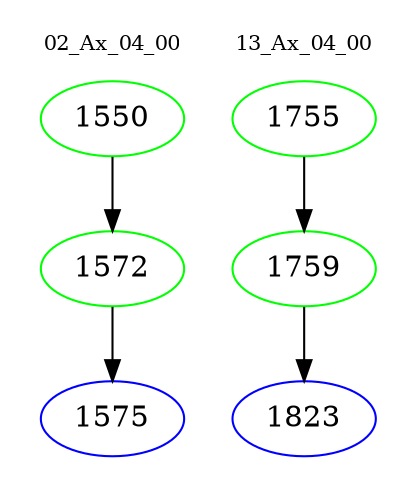 digraph{
subgraph cluster_0 {
color = white
label = "02_Ax_04_00";
fontsize=10;
T0_1550 [label="1550", color="green"]
T0_1550 -> T0_1572 [color="black"]
T0_1572 [label="1572", color="green"]
T0_1572 -> T0_1575 [color="black"]
T0_1575 [label="1575", color="blue"]
}
subgraph cluster_1 {
color = white
label = "13_Ax_04_00";
fontsize=10;
T1_1755 [label="1755", color="green"]
T1_1755 -> T1_1759 [color="black"]
T1_1759 [label="1759", color="green"]
T1_1759 -> T1_1823 [color="black"]
T1_1823 [label="1823", color="blue"]
}
}
